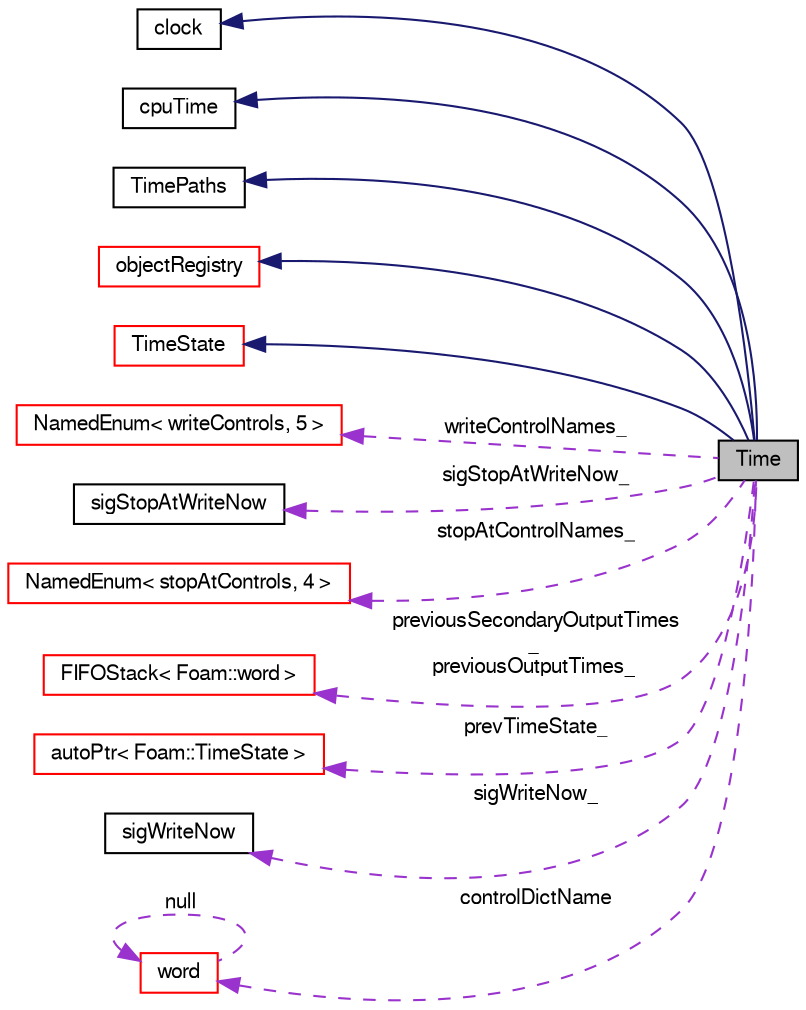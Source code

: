 digraph "Time"
{
  bgcolor="transparent";
  edge [fontname="FreeSans",fontsize="10",labelfontname="FreeSans",labelfontsize="10"];
  node [fontname="FreeSans",fontsize="10",shape=record];
  rankdir="LR";
  Node13 [label="Time",height=0.2,width=0.4,color="black", fillcolor="grey75", style="filled", fontcolor="black"];
  Node14 -> Node13 [dir="back",color="midnightblue",fontsize="10",style="solid",fontname="FreeSans"];
  Node14 [label="clock",height=0.2,width=0.4,color="black",URL="$a26670.html",tooltip="Read access to the system clock with formatting. "];
  Node15 -> Node13 [dir="back",color="midnightblue",fontsize="10",style="solid",fontname="FreeSans"];
  Node15 [label="cpuTime",height=0.2,width=0.4,color="black",URL="$a28510.html",tooltip="Starts timing CPU usage and return elapsed time from start. "];
  Node16 -> Node13 [dir="back",color="midnightblue",fontsize="10",style="solid",fontname="FreeSans"];
  Node16 [label="TimePaths",height=0.2,width=0.4,color="black",URL="$a26354.html",tooltip="A class for addressing time paths without using the Time class. "];
  Node17 -> Node13 [dir="back",color="midnightblue",fontsize="10",style="solid",fontname="FreeSans"];
  Node17 [label="objectRegistry",height=0.2,width=0.4,color="red",URL="$a26326.html",tooltip="Registry of regIOobjects. "];
  Node26 -> Node13 [dir="back",color="midnightblue",fontsize="10",style="solid",fontname="FreeSans"];
  Node26 [label="TimeState",height=0.2,width=0.4,color="red",URL="$a26362.html",tooltip="The time value with time-stepping information, user-defined remapping, etc. "];
  Node28 -> Node13 [dir="back",color="darkorchid3",fontsize="10",style="dashed",label=" writeControlNames_" ,fontname="FreeSans"];
  Node28 [label="NamedEnum\< writeControls, 5 \>",height=0.2,width=0.4,color="red",URL="$a25998.html"];
  Node29 -> Node13 [dir="back",color="darkorchid3",fontsize="10",style="dashed",label=" sigStopAtWriteNow_" ,fontname="FreeSans"];
  Node29 [label="sigStopAtWriteNow",height=0.2,width=0.4,color="black",URL="$a28562.html",tooltip="Signal handler for interupt defined by OptimisationSwitches::stopAtWriteNowSignal. "];
  Node30 -> Node13 [dir="back",color="darkorchid3",fontsize="10",style="dashed",label=" stopAtControlNames_" ,fontname="FreeSans"];
  Node30 [label="NamedEnum\< stopAtControls, 4 \>",height=0.2,width=0.4,color="red",URL="$a25998.html"];
  Node31 -> Node13 [dir="back",color="darkorchid3",fontsize="10",style="dashed",label=" previousSecondaryOutputTimes\l_\npreviousOutputTimes_" ,fontname="FreeSans"];
  Node31 [label="FIFOStack\< Foam::word \>",height=0.2,width=0.4,color="red",URL="$a25850.html"];
  Node41 -> Node13 [dir="back",color="darkorchid3",fontsize="10",style="dashed",label=" prevTimeState_" ,fontname="FreeSans"];
  Node41 [label="autoPtr\< Foam::TimeState \>",height=0.2,width=0.4,color="red",URL="$a25958.html"];
  Node43 -> Node13 [dir="back",color="darkorchid3",fontsize="10",style="dashed",label=" sigWriteNow_" ,fontname="FreeSans"];
  Node43 [label="sigWriteNow",height=0.2,width=0.4,color="black",URL="$a28570.html",tooltip="Signal handler for interupt defined by OptimisationSwitches::writeNowSignal. "];
  Node44 -> Node13 [dir="back",color="darkorchid3",fontsize="10",style="dashed",label=" controlDictName" ,fontname="FreeSans"];
  Node44 [label="word",height=0.2,width=0.4,color="red",URL="$a28258.html",tooltip="A class for handling words, derived from string. "];
  Node44 -> Node44 [dir="back",color="darkorchid3",fontsize="10",style="dashed",label=" null" ,fontname="FreeSans"];
}
